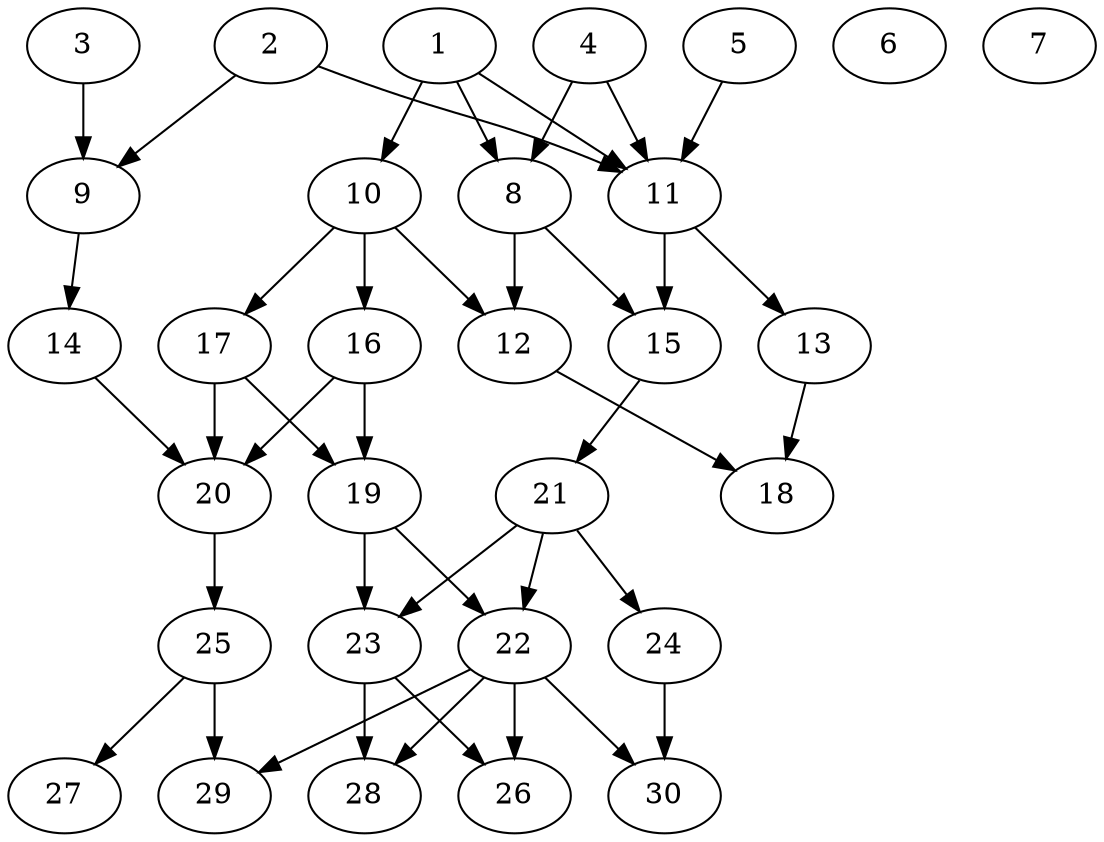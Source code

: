 // DAG automatically generated by daggen at Fri Jul 29 10:40:30 2022
// daggen.exe --dot -n 30 --ccr 0.5 --fat 0.5 --regular 0.5 --density 0.5 -o data\30/random_30_20.gv 
digraph G {
  1 [compute_size="1073741824000", trans_size="567958", result_size="1024", ram="12586448",alpha="0.18"]
  1 -> 8 [size ="1024"]
  1 -> 10 [size ="1024"]
  1 -> 11 [size ="1024"]
  2 [compute_size="40347777024", trans_size="327553", result_size="54272", ram="32015792",alpha="0.12"]
  2 -> 9 [size ="54272"]
  2 -> 11 [size ="54272"]
  3 [compute_size="28991029248", trans_size="679625", result_size="29696", ram="35380208",alpha="0.01"]
  3 -> 9 [size ="29696"]
  4 [compute_size="39965736960", trans_size="926583", result_size="54272", ram="38175968",alpha="0.15"]
  4 -> 8 [size ="54272"]
  4 -> 11 [size ="54272"]
  5 [compute_size="19653244944", trans_size="297790", result_size="29696", ram="16506848",alpha="0.10"]
  5 -> 11 [size ="29696"]
  6 [compute_size="782757789696", trans_size="831732", result_size="0", ram="10874144",alpha="0.13"]
  7 [compute_size="253087927533", trans_size="293826", result_size="0", ram="51826880",alpha="0.04"]
  8 [compute_size="692159250432", trans_size="1019932", result_size="91136", ram="16698512",alpha="0.18"]
  8 -> 12 [size ="91136"]
  8 -> 15 [size ="91136"]
  9 [compute_size="8589934592", trans_size="49361", result_size="70656", ram="11371520",alpha="0.15"]
  9 -> 14 [size ="70656"]
  10 [compute_size="549755813888", trans_size="272535", result_size="91136", ram="4561904",alpha="0.16"]
  10 -> 12 [size ="91136"]
  10 -> 16 [size ="91136"]
  10 -> 17 [size ="91136"]
  11 [compute_size="148215169024", trans_size="480907", result_size="91136", ram="4565072",alpha="0.11"]
  11 -> 13 [size ="91136"]
  11 -> 15 [size ="91136"]
  12 [compute_size="549755813888", trans_size="660316", result_size="91136", ram="9028784",alpha="0.05"]
  12 -> 18 [size ="91136"]
  13 [compute_size="186973421568", trans_size="241109", result_size="74752", ram="43053104",alpha="0.08"]
  13 -> 18 [size ="74752"]
  14 [compute_size="28991029248", trans_size="852672", result_size="29696", ram="35403968",alpha="0.18"]
  14 -> 20 [size ="29696"]
  15 [compute_size="1645805568", trans_size="711561", result_size="74752", ram="5730896",alpha="0.13"]
  15 -> 21 [size ="74752"]
  16 [compute_size="368293445632", trans_size="460767", result_size="9216", ram="17517440",alpha="0.13"]
  16 -> 19 [size ="9216"]
  16 -> 20 [size ="9216"]
  17 [compute_size="8589934592", trans_size="309490", result_size="70656", ram="50345840",alpha="0.09"]
  17 -> 19 [size ="70656"]
  17 -> 20 [size ="70656"]
  18 [compute_size="8589934592", trans_size="389316", result_size="0", ram="5528144",alpha="0.19"]
  19 [compute_size="10401873920", trans_size="8505", result_size="91136", ram="32912336",alpha="0.16"]
  19 -> 22 [size ="91136"]
  19 -> 23 [size ="91136"]
  20 [compute_size="312737395898", trans_size="407347", result_size="1024", ram="40382480",alpha="0.10"]
  20 -> 25 [size ="1024"]
  21 [compute_size="57049350144", trans_size="595451", result_size="74752", ram="51711248",alpha="0.05"]
  21 -> 22 [size ="74752"]
  21 -> 23 [size ="74752"]
  21 -> 24 [size ="74752"]
  22 [compute_size="231928233984", trans_size="911590", result_size="13312", ram="27952832",alpha="0.04"]
  22 -> 26 [size ="13312"]
  22 -> 28 [size ="13312"]
  22 -> 29 [size ="13312"]
  22 -> 30 [size ="13312"]
  23 [compute_size="328022462787", trans_size="993494", result_size="9216", ram="2349056",alpha="0.03"]
  23 -> 26 [size ="9216"]
  23 -> 28 [size ="9216"]
  24 [compute_size="15910207488", trans_size="665239", result_size="9216", ram="3798416",alpha="0.08"]
  24 -> 30 [size ="9216"]
  25 [compute_size="68719476736", trans_size="171545", result_size="74752", ram="1115120",alpha="0.12"]
  25 -> 27 [size ="74752"]
  25 -> 29 [size ="74752"]
  26 [compute_size="28991029248", trans_size="627675", result_size="0", ram="11561600",alpha="0.11"]
  27 [compute_size="221116366848", trans_size="447148", result_size="0", ram="30274976",alpha="0.19"]
  28 [compute_size="31680626688", trans_size="420742", result_size="0", ram="37841744",alpha="0.15"]
  29 [compute_size="375401958254", trans_size="37756", result_size="0", ram="39645920",alpha="0.18"]
  30 [compute_size="490791421382", trans_size="689215", result_size="0", ram="5162240",alpha="0.09"]
}
